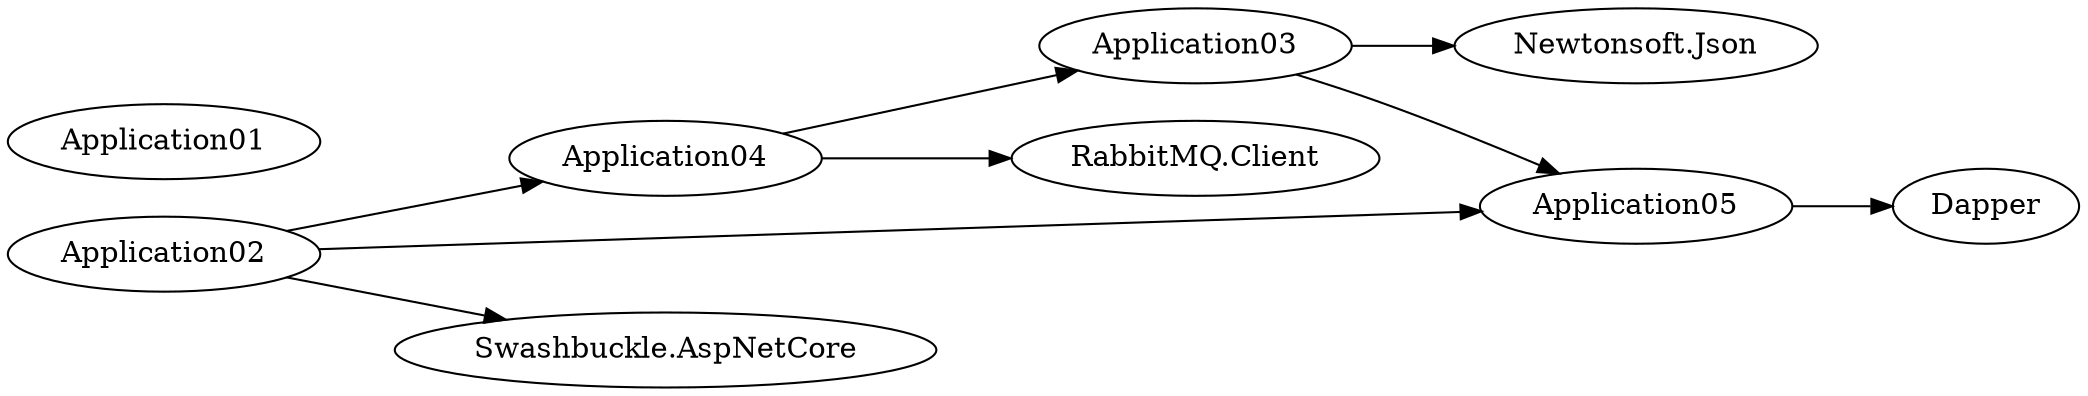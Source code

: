digraph Dependencies {
  rankdir=LR;
  "Application02" -> "Application04";
  "Application02" -> "Application05";
  "Application02" -> "Swashbuckle.AspNetCore";
  "Application03" -> "Application05";
  "Application03" -> "Newtonsoft.Json";
  "Application04" -> "Application03";
  "Application04" -> "RabbitMQ.Client";
  "Application05" -> "Dapper";
  "Application01";
}
